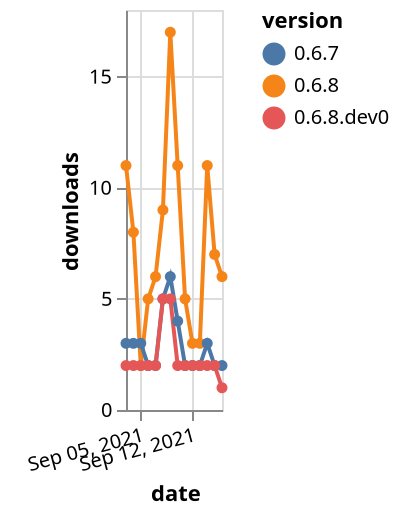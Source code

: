 {"$schema": "https://vega.github.io/schema/vega-lite/v5.json", "description": "A simple bar chart with embedded data.", "data": {"values": [{"date": "2021-09-03", "total": 73948, "delta": 11, "version": "0.6.8"}, {"date": "2021-09-04", "total": 73956, "delta": 8, "version": "0.6.8"}, {"date": "2021-09-05", "total": 73958, "delta": 2, "version": "0.6.8"}, {"date": "2021-09-06", "total": 73963, "delta": 5, "version": "0.6.8"}, {"date": "2021-09-07", "total": 73969, "delta": 6, "version": "0.6.8"}, {"date": "2021-09-08", "total": 73978, "delta": 9, "version": "0.6.8"}, {"date": "2021-09-09", "total": 73995, "delta": 17, "version": "0.6.8"}, {"date": "2021-09-10", "total": 74006, "delta": 11, "version": "0.6.8"}, {"date": "2021-09-11", "total": 74011, "delta": 5, "version": "0.6.8"}, {"date": "2021-09-12", "total": 74014, "delta": 3, "version": "0.6.8"}, {"date": "2021-09-13", "total": 74017, "delta": 3, "version": "0.6.8"}, {"date": "2021-09-14", "total": 74028, "delta": 11, "version": "0.6.8"}, {"date": "2021-09-15", "total": 74035, "delta": 7, "version": "0.6.8"}, {"date": "2021-09-16", "total": 74041, "delta": 6, "version": "0.6.8"}, {"date": "2021-09-03", "total": 3927, "delta": 3, "version": "0.6.7"}, {"date": "2021-09-04", "total": 3930, "delta": 3, "version": "0.6.7"}, {"date": "2021-09-05", "total": 3933, "delta": 3, "version": "0.6.7"}, {"date": "2021-09-06", "total": 3935, "delta": 2, "version": "0.6.7"}, {"date": "2021-09-07", "total": 3937, "delta": 2, "version": "0.6.7"}, {"date": "2021-09-08", "total": 3942, "delta": 5, "version": "0.6.7"}, {"date": "2021-09-09", "total": 3948, "delta": 6, "version": "0.6.7"}, {"date": "2021-09-10", "total": 3952, "delta": 4, "version": "0.6.7"}, {"date": "2021-09-11", "total": 3954, "delta": 2, "version": "0.6.7"}, {"date": "2021-09-12", "total": 3956, "delta": 2, "version": "0.6.7"}, {"date": "2021-09-13", "total": 3958, "delta": 2, "version": "0.6.7"}, {"date": "2021-09-14", "total": 3961, "delta": 3, "version": "0.6.7"}, {"date": "2021-09-15", "total": 3963, "delta": 2, "version": "0.6.7"}, {"date": "2021-09-16", "total": 3965, "delta": 2, "version": "0.6.7"}, {"date": "2021-09-03", "total": 6366, "delta": 2, "version": "0.6.8.dev0"}, {"date": "2021-09-04", "total": 6368, "delta": 2, "version": "0.6.8.dev0"}, {"date": "2021-09-05", "total": 6370, "delta": 2, "version": "0.6.8.dev0"}, {"date": "2021-09-06", "total": 6372, "delta": 2, "version": "0.6.8.dev0"}, {"date": "2021-09-07", "total": 6374, "delta": 2, "version": "0.6.8.dev0"}, {"date": "2021-09-08", "total": 6379, "delta": 5, "version": "0.6.8.dev0"}, {"date": "2021-09-09", "total": 6384, "delta": 5, "version": "0.6.8.dev0"}, {"date": "2021-09-10", "total": 6386, "delta": 2, "version": "0.6.8.dev0"}, {"date": "2021-09-11", "total": 6388, "delta": 2, "version": "0.6.8.dev0"}, {"date": "2021-09-12", "total": 6390, "delta": 2, "version": "0.6.8.dev0"}, {"date": "2021-09-13", "total": 6392, "delta": 2, "version": "0.6.8.dev0"}, {"date": "2021-09-14", "total": 6394, "delta": 2, "version": "0.6.8.dev0"}, {"date": "2021-09-15", "total": 6396, "delta": 2, "version": "0.6.8.dev0"}, {"date": "2021-09-16", "total": 6397, "delta": 1, "version": "0.6.8.dev0"}]}, "width": "container", "mark": {"type": "line", "point": {"filled": true}}, "encoding": {"x": {"field": "date", "type": "temporal", "timeUnit": "yearmonthdate", "title": "date", "axis": {"labelAngle": -15}}, "y": {"field": "delta", "type": "quantitative", "title": "downloads"}, "color": {"field": "version", "type": "nominal"}, "tooltip": {"field": "delta"}}}